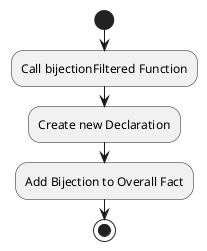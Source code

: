@startuml
start
:Call bijectionFiltered Function;
:Create new Declaration;
:Add Bijection to Overall Fact;
stop
@enduml
